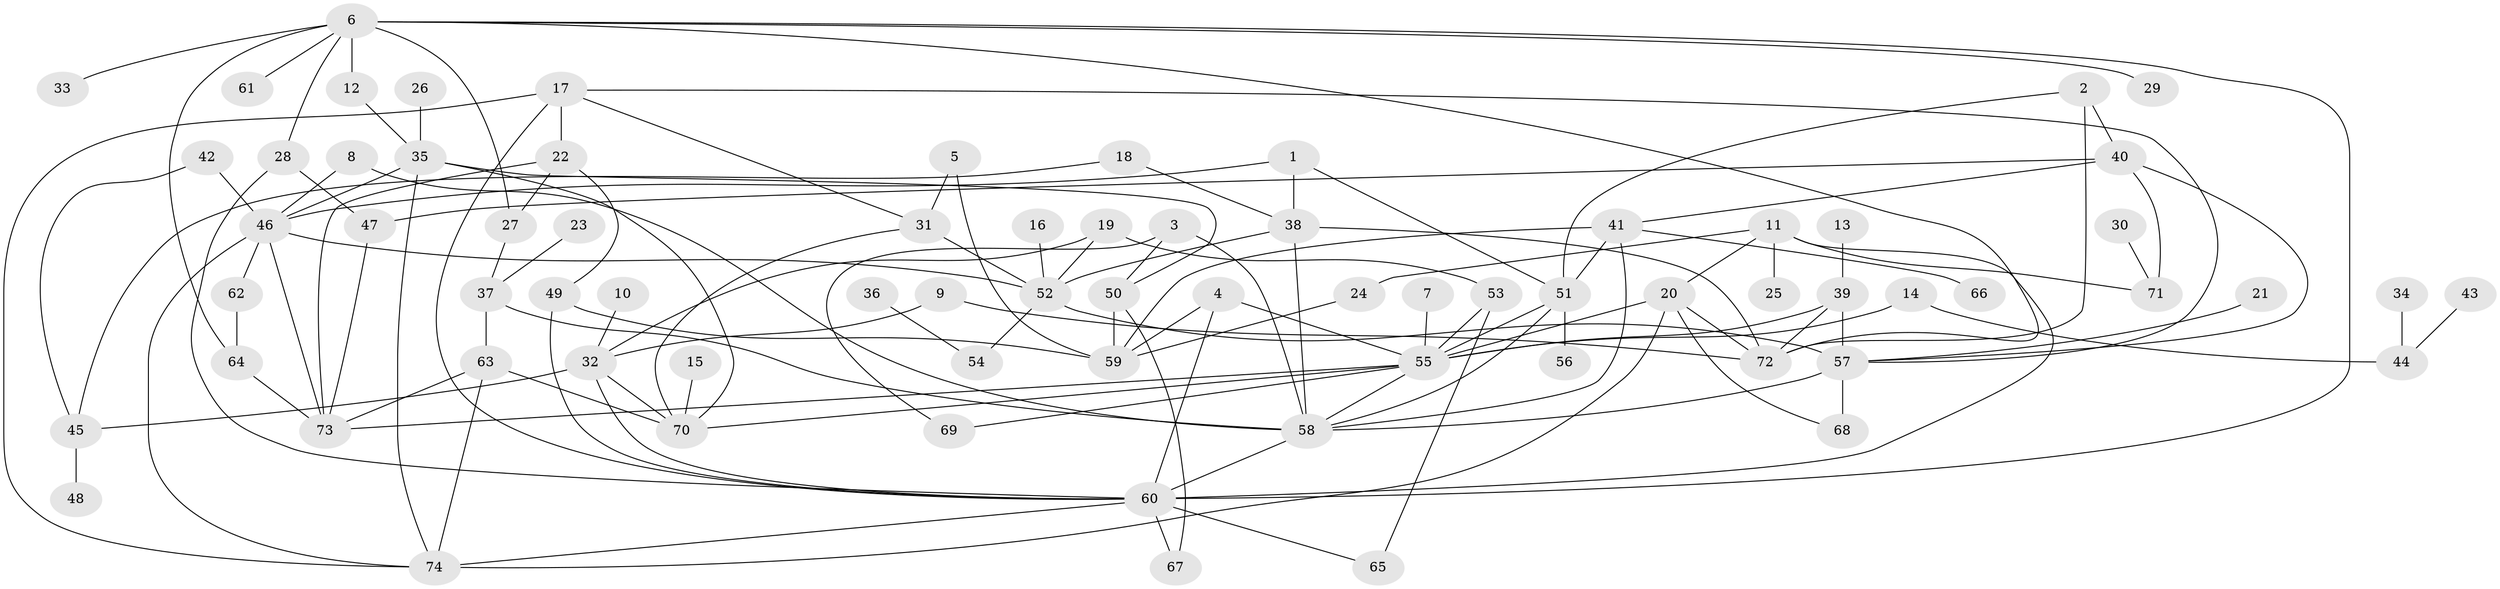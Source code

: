 // original degree distribution, {3: 0.25675675675675674, 6: 0.060810810810810814, 5: 0.060810810810810814, 7: 0.006756756756756757, 11: 0.006756756756756757, 8: 0.006756756756756757, 4: 0.0945945945945946, 2: 0.24324324324324326, 1: 0.2635135135135135}
// Generated by graph-tools (version 1.1) at 2025/49/03/09/25 03:49:20]
// undirected, 74 vertices, 127 edges
graph export_dot {
graph [start="1"]
  node [color=gray90,style=filled];
  1;
  2;
  3;
  4;
  5;
  6;
  7;
  8;
  9;
  10;
  11;
  12;
  13;
  14;
  15;
  16;
  17;
  18;
  19;
  20;
  21;
  22;
  23;
  24;
  25;
  26;
  27;
  28;
  29;
  30;
  31;
  32;
  33;
  34;
  35;
  36;
  37;
  38;
  39;
  40;
  41;
  42;
  43;
  44;
  45;
  46;
  47;
  48;
  49;
  50;
  51;
  52;
  53;
  54;
  55;
  56;
  57;
  58;
  59;
  60;
  61;
  62;
  63;
  64;
  65;
  66;
  67;
  68;
  69;
  70;
  71;
  72;
  73;
  74;
  1 -- 38 [weight=1.0];
  1 -- 46 [weight=1.0];
  1 -- 51 [weight=1.0];
  2 -- 40 [weight=1.0];
  2 -- 51 [weight=1.0];
  2 -- 72 [weight=1.0];
  3 -- 50 [weight=1.0];
  3 -- 58 [weight=1.0];
  3 -- 69 [weight=1.0];
  4 -- 55 [weight=1.0];
  4 -- 59 [weight=1.0];
  4 -- 60 [weight=1.0];
  5 -- 31 [weight=1.0];
  5 -- 59 [weight=1.0];
  6 -- 12 [weight=1.0];
  6 -- 27 [weight=1.0];
  6 -- 28 [weight=1.0];
  6 -- 29 [weight=1.0];
  6 -- 33 [weight=1.0];
  6 -- 60 [weight=1.0];
  6 -- 61 [weight=1.0];
  6 -- 64 [weight=1.0];
  6 -- 72 [weight=1.0];
  7 -- 55 [weight=1.0];
  8 -- 46 [weight=1.0];
  8 -- 58 [weight=1.0];
  9 -- 32 [weight=1.0];
  9 -- 72 [weight=1.0];
  10 -- 32 [weight=1.0];
  11 -- 20 [weight=1.0];
  11 -- 24 [weight=1.0];
  11 -- 25 [weight=1.0];
  11 -- 60 [weight=1.0];
  11 -- 71 [weight=1.0];
  12 -- 35 [weight=1.0];
  13 -- 39 [weight=1.0];
  14 -- 44 [weight=1.0];
  14 -- 55 [weight=1.0];
  15 -- 70 [weight=1.0];
  16 -- 52 [weight=1.0];
  17 -- 22 [weight=1.0];
  17 -- 31 [weight=1.0];
  17 -- 57 [weight=1.0];
  17 -- 60 [weight=1.0];
  17 -- 74 [weight=1.0];
  18 -- 38 [weight=1.0];
  18 -- 45 [weight=1.0];
  19 -- 32 [weight=1.0];
  19 -- 52 [weight=1.0];
  19 -- 53 [weight=1.0];
  20 -- 55 [weight=1.0];
  20 -- 68 [weight=1.0];
  20 -- 72 [weight=1.0];
  20 -- 74 [weight=1.0];
  21 -- 57 [weight=1.0];
  22 -- 27 [weight=1.0];
  22 -- 49 [weight=1.0];
  22 -- 73 [weight=1.0];
  23 -- 37 [weight=1.0];
  24 -- 59 [weight=1.0];
  26 -- 35 [weight=1.0];
  27 -- 37 [weight=1.0];
  28 -- 47 [weight=1.0];
  28 -- 60 [weight=1.0];
  30 -- 71 [weight=1.0];
  31 -- 52 [weight=1.0];
  31 -- 70 [weight=1.0];
  32 -- 45 [weight=1.0];
  32 -- 60 [weight=1.0];
  32 -- 70 [weight=1.0];
  34 -- 44 [weight=1.0];
  35 -- 46 [weight=1.0];
  35 -- 50 [weight=1.0];
  35 -- 70 [weight=1.0];
  35 -- 74 [weight=1.0];
  36 -- 54 [weight=1.0];
  37 -- 58 [weight=1.0];
  37 -- 63 [weight=1.0];
  38 -- 52 [weight=1.0];
  38 -- 58 [weight=1.0];
  38 -- 72 [weight=1.0];
  39 -- 55 [weight=1.0];
  39 -- 57 [weight=1.0];
  39 -- 72 [weight=1.0];
  40 -- 41 [weight=1.0];
  40 -- 47 [weight=1.0];
  40 -- 57 [weight=1.0];
  40 -- 71 [weight=1.0];
  41 -- 51 [weight=1.0];
  41 -- 58 [weight=1.0];
  41 -- 59 [weight=1.0];
  41 -- 66 [weight=1.0];
  42 -- 45 [weight=1.0];
  42 -- 46 [weight=1.0];
  43 -- 44 [weight=1.0];
  45 -- 48 [weight=1.0];
  46 -- 52 [weight=1.0];
  46 -- 62 [weight=1.0];
  46 -- 73 [weight=2.0];
  46 -- 74 [weight=1.0];
  47 -- 73 [weight=1.0];
  49 -- 59 [weight=1.0];
  49 -- 60 [weight=1.0];
  50 -- 59 [weight=1.0];
  50 -- 67 [weight=1.0];
  51 -- 55 [weight=1.0];
  51 -- 56 [weight=1.0];
  51 -- 58 [weight=1.0];
  52 -- 54 [weight=1.0];
  52 -- 57 [weight=1.0];
  53 -- 55 [weight=1.0];
  53 -- 65 [weight=1.0];
  55 -- 58 [weight=1.0];
  55 -- 69 [weight=1.0];
  55 -- 70 [weight=1.0];
  55 -- 73 [weight=1.0];
  57 -- 58 [weight=1.0];
  57 -- 68 [weight=2.0];
  58 -- 60 [weight=1.0];
  60 -- 65 [weight=1.0];
  60 -- 67 [weight=1.0];
  60 -- 74 [weight=1.0];
  62 -- 64 [weight=1.0];
  63 -- 70 [weight=1.0];
  63 -- 73 [weight=1.0];
  63 -- 74 [weight=1.0];
  64 -- 73 [weight=1.0];
}
